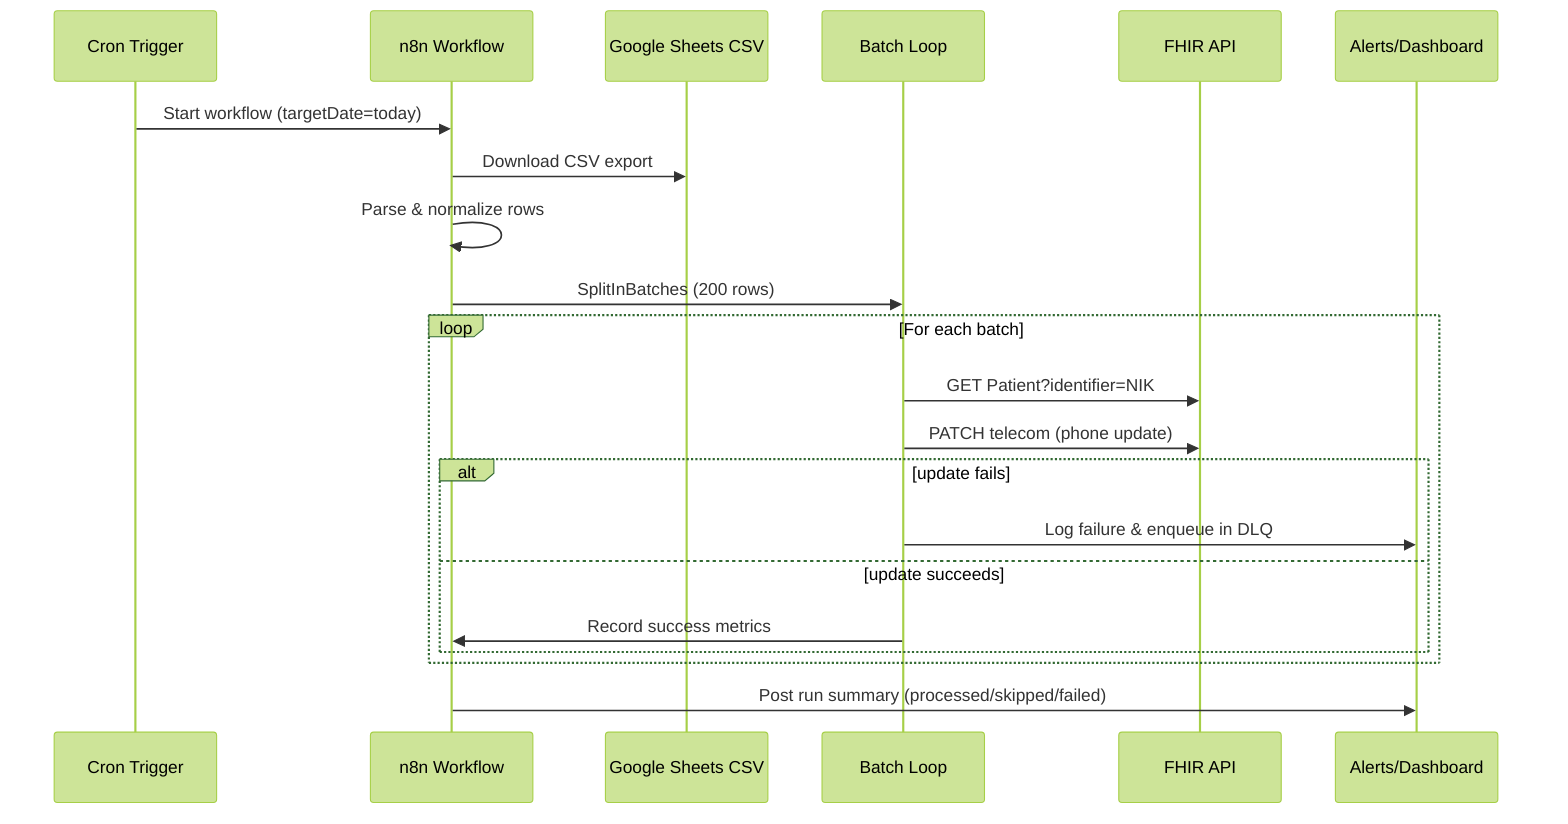 %%{init: {'theme': 'forest', 'logLevel': 'fatal', 'themeVariables': { 'primaryColor': '#1f2937', 'primaryBorderColor': '#10b981', 'primaryTextColor': '#ecfeff', 'lineColor': '#10b981', 'background': '#0b1120', 'tertiaryColor': '#111827'}}}%%
sequenceDiagram
    participant Cron as Cron Trigger
    participant n8n as n8n Workflow
    participant Sheets as Google Sheets CSV
    participant Queue as Batch Loop
    participant FHIR as FHIR API
    participant Alert as Alerts/Dashboard

    Cron->>n8n: Start workflow (targetDate=today)
    n8n->>Sheets: Download CSV export
    n8n->>n8n: Parse & normalize rows
    n8n->>Queue: SplitInBatches (200 rows)
    loop For each batch
        Queue->>FHIR: GET Patient?identifier=NIK
        Queue->>FHIR: PATCH telecom (phone update)
        alt update fails
            Queue->>Alert: Log failure & enqueue in DLQ
        else update succeeds
            Queue->>n8n: Record success metrics
        end
    end
    n8n->>Alert: Post run summary (processed/skipped/failed)